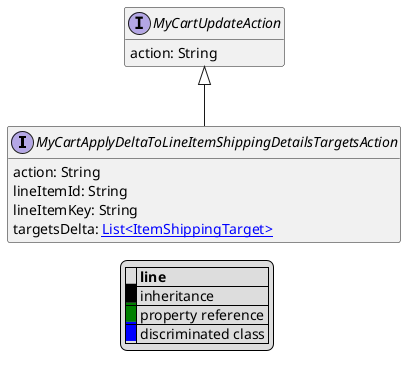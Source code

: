 @startuml

hide empty fields
hide empty methods
legend
|= |= line |
|<back:black>   </back>| inheritance |
|<back:green>   </back>| property reference |
|<back:blue>   </back>| discriminated class |
endlegend
interface MyCartApplyDeltaToLineItemShippingDetailsTargetsAction [[MyCartApplyDeltaToLineItemShippingDetailsTargetsAction.svg]] extends MyCartUpdateAction {
    action: String
    lineItemId: String
    lineItemKey: String
    targetsDelta: [[ItemShippingTarget.svg List<ItemShippingTarget>]]
}
interface MyCartUpdateAction [[MyCartUpdateAction.svg]]  {
    action: String
}





@enduml

